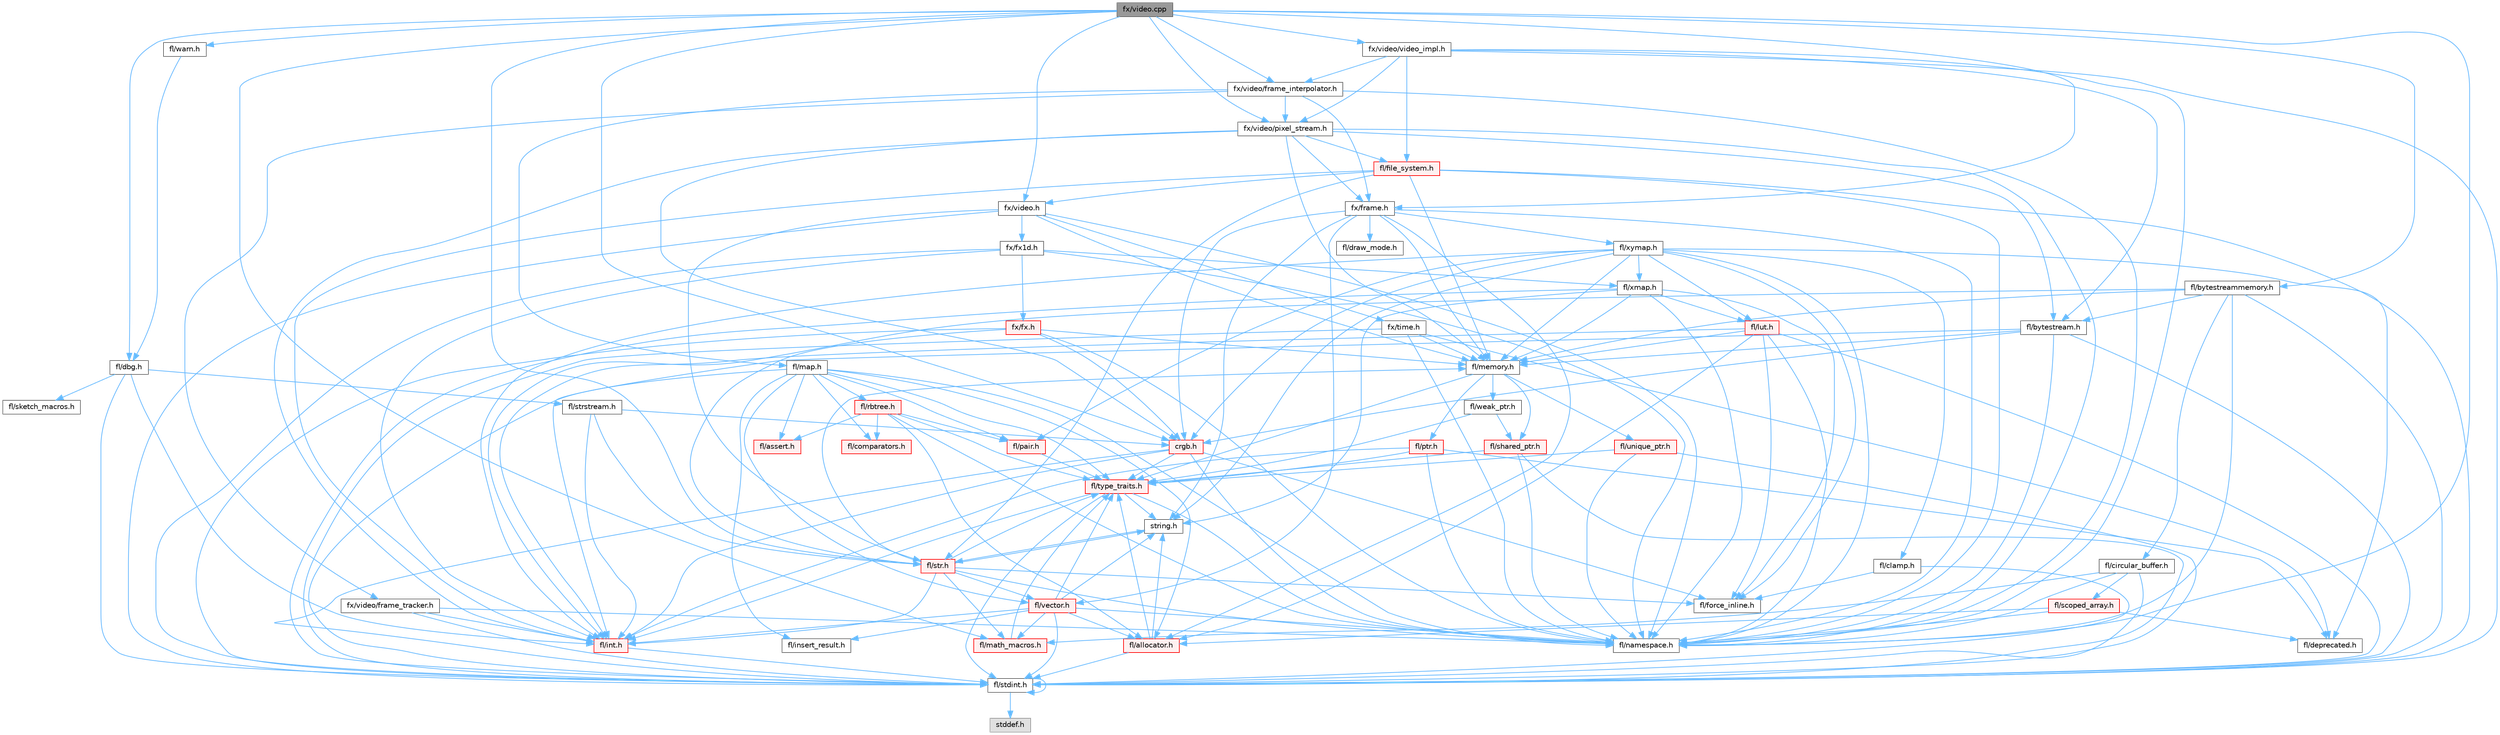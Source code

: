 digraph "fx/video.cpp"
{
 // INTERACTIVE_SVG=YES
 // LATEX_PDF_SIZE
  bgcolor="transparent";
  edge [fontname=Helvetica,fontsize=10,labelfontname=Helvetica,labelfontsize=10];
  node [fontname=Helvetica,fontsize=10,shape=box,height=0.2,width=0.4];
  Node1 [id="Node000001",label="fx/video.cpp",height=0.2,width=0.4,color="gray40", fillcolor="grey60", style="filled", fontcolor="black",tooltip=" "];
  Node1 -> Node2 [id="edge1_Node000001_Node000002",color="steelblue1",style="solid",tooltip=" "];
  Node2 [id="Node000002",label="fx/video.h",height=0.2,width=0.4,color="grey40", fillcolor="white", style="filled",URL="$dd/d78/video_8h.html",tooltip=" "];
  Node2 -> Node3 [id="edge2_Node000002_Node000003",color="steelblue1",style="solid",tooltip=" "];
  Node3 [id="Node000003",label="fl/stdint.h",height=0.2,width=0.4,color="grey40", fillcolor="white", style="filled",URL="$df/dd8/stdint_8h.html",tooltip=" "];
  Node3 -> Node4 [id="edge3_Node000003_Node000004",color="steelblue1",style="solid",tooltip=" "];
  Node4 [id="Node000004",label="stddef.h",height=0.2,width=0.4,color="grey60", fillcolor="#E0E0E0", style="filled",tooltip=" "];
  Node3 -> Node3 [id="edge4_Node000003_Node000003",color="steelblue1",style="solid",tooltip=" "];
  Node2 -> Node5 [id="edge5_Node000002_Node000005",color="steelblue1",style="solid",tooltip=" "];
  Node5 [id="Node000005",label="fl/namespace.h",height=0.2,width=0.4,color="grey40", fillcolor="white", style="filled",URL="$df/d2a/namespace_8h.html",tooltip="Implements the FastLED namespace macros."];
  Node2 -> Node6 [id="edge6_Node000002_Node000006",color="steelblue1",style="solid",tooltip=" "];
  Node6 [id="Node000006",label="fl/memory.h",height=0.2,width=0.4,color="grey40", fillcolor="white", style="filled",URL="$dc/d18/memory_8h.html",tooltip=" "];
  Node6 -> Node7 [id="edge7_Node000006_Node000007",color="steelblue1",style="solid",tooltip=" "];
  Node7 [id="Node000007",label="fl/ptr.h",height=0.2,width=0.4,color="red", fillcolor="#FFF0F0", style="filled",URL="$dd/d98/ptr_8h.html",tooltip=" "];
  Node7 -> Node5 [id="edge8_Node000007_Node000005",color="steelblue1",style="solid",tooltip=" "];
  Node7 -> Node10 [id="edge9_Node000007_Node000010",color="steelblue1",style="solid",tooltip=" "];
  Node10 [id="Node000010",label="fl/type_traits.h",height=0.2,width=0.4,color="red", fillcolor="#FFF0F0", style="filled",URL="$df/d63/type__traits_8h.html",tooltip=" "];
  Node10 -> Node11 [id="edge10_Node000010_Node000011",color="steelblue1",style="solid",tooltip=" "];
  Node11 [id="Node000011",label="string.h",height=0.2,width=0.4,color="grey40", fillcolor="white", style="filled",URL="$da/d66/string_8h.html",tooltip=" "];
  Node11 -> Node12 [id="edge11_Node000011_Node000012",color="steelblue1",style="solid",tooltip=" "];
  Node12 [id="Node000012",label="fl/str.h",height=0.2,width=0.4,color="red", fillcolor="#FFF0F0", style="filled",URL="$d1/d93/str_8h.html",tooltip=" "];
  Node12 -> Node13 [id="edge12_Node000012_Node000013",color="steelblue1",style="solid",tooltip=" "];
  Node13 [id="Node000013",label="fl/int.h",height=0.2,width=0.4,color="red", fillcolor="#FFF0F0", style="filled",URL="$d3/d7e/int_8h.html",tooltip=" "];
  Node13 -> Node3 [id="edge13_Node000013_Node000003",color="steelblue1",style="solid",tooltip=" "];
  Node12 -> Node11 [id="edge14_Node000012_Node000011",color="steelblue1",style="solid",tooltip=" "];
  Node12 -> Node20 [id="edge15_Node000012_Node000020",color="steelblue1",style="solid",tooltip=" "];
  Node20 [id="Node000020",label="fl/math_macros.h",height=0.2,width=0.4,color="red", fillcolor="#FFF0F0", style="filled",URL="$d8/db8/math__macros_8h.html",tooltip=" "];
  Node20 -> Node10 [id="edge16_Node000020_Node000010",color="steelblue1",style="solid",tooltip=" "];
  Node12 -> Node5 [id="edge17_Node000012_Node000005",color="steelblue1",style="solid",tooltip=" "];
  Node12 -> Node6 [id="edge18_Node000012_Node000006",color="steelblue1",style="solid",tooltip=" "];
  Node12 -> Node10 [id="edge19_Node000012_Node000010",color="steelblue1",style="solid",tooltip=" "];
  Node12 -> Node27 [id="edge20_Node000012_Node000027",color="steelblue1",style="solid",tooltip=" "];
  Node27 [id="Node000027",label="fl/vector.h",height=0.2,width=0.4,color="red", fillcolor="#FFF0F0", style="filled",URL="$d6/d68/vector_8h.html",tooltip=" "];
  Node27 -> Node3 [id="edge21_Node000027_Node000003",color="steelblue1",style="solid",tooltip=" "];
  Node27 -> Node13 [id="edge22_Node000027_Node000013",color="steelblue1",style="solid",tooltip=" "];
  Node27 -> Node11 [id="edge23_Node000027_Node000011",color="steelblue1",style="solid",tooltip=" "];
  Node27 -> Node32 [id="edge24_Node000027_Node000032",color="steelblue1",style="solid",tooltip=" "];
  Node32 [id="Node000032",label="fl/insert_result.h",height=0.2,width=0.4,color="grey40", fillcolor="white", style="filled",URL="$d1/d22/insert__result_8h.html",tooltip=" "];
  Node27 -> Node20 [id="edge25_Node000027_Node000020",color="steelblue1",style="solid",tooltip=" "];
  Node27 -> Node5 [id="edge26_Node000027_Node000005",color="steelblue1",style="solid",tooltip=" "];
  Node27 -> Node34 [id="edge27_Node000027_Node000034",color="steelblue1",style="solid",tooltip=" "];
  Node34 [id="Node000034",label="fl/allocator.h",height=0.2,width=0.4,color="red", fillcolor="#FFF0F0", style="filled",URL="$da/da9/allocator_8h.html",tooltip=" "];
  Node34 -> Node11 [id="edge28_Node000034_Node000011",color="steelblue1",style="solid",tooltip=" "];
  Node34 -> Node10 [id="edge29_Node000034_Node000010",color="steelblue1",style="solid",tooltip=" "];
  Node34 -> Node3 [id="edge30_Node000034_Node000003",color="steelblue1",style="solid",tooltip=" "];
  Node27 -> Node10 [id="edge31_Node000027_Node000010",color="steelblue1",style="solid",tooltip=" "];
  Node12 -> Node18 [id="edge32_Node000012_Node000018",color="steelblue1",style="solid",tooltip=" "];
  Node18 [id="Node000018",label="fl/force_inline.h",height=0.2,width=0.4,color="grey40", fillcolor="white", style="filled",URL="$d4/d64/force__inline_8h.html",tooltip=" "];
  Node10 -> Node3 [id="edge33_Node000010_Node000003",color="steelblue1",style="solid",tooltip=" "];
  Node10 -> Node5 [id="edge34_Node000010_Node000005",color="steelblue1",style="solid",tooltip=" "];
  Node10 -> Node13 [id="edge35_Node000010_Node000013",color="steelblue1",style="solid",tooltip=" "];
  Node7 -> Node13 [id="edge36_Node000007_Node000013",color="steelblue1",style="solid",tooltip=" "];
  Node7 -> Node44 [id="edge37_Node000007_Node000044",color="steelblue1",style="solid",tooltip=" "];
  Node44 [id="Node000044",label="fl/deprecated.h",height=0.2,width=0.4,color="grey40", fillcolor="white", style="filled",URL="$d4/dce/deprecated_8h.html",tooltip=" "];
  Node6 -> Node47 [id="edge38_Node000006_Node000047",color="steelblue1",style="solid",tooltip=" "];
  Node47 [id="Node000047",label="fl/shared_ptr.h",height=0.2,width=0.4,color="red", fillcolor="#FFF0F0", style="filled",URL="$df/d6a/shared__ptr_8h.html",tooltip=" "];
  Node47 -> Node5 [id="edge39_Node000047_Node000005",color="steelblue1",style="solid",tooltip=" "];
  Node47 -> Node10 [id="edge40_Node000047_Node000010",color="steelblue1",style="solid",tooltip=" "];
  Node47 -> Node3 [id="edge41_Node000047_Node000003",color="steelblue1",style="solid",tooltip=" "];
  Node6 -> Node50 [id="edge42_Node000006_Node000050",color="steelblue1",style="solid",tooltip=" "];
  Node50 [id="Node000050",label="fl/weak_ptr.h",height=0.2,width=0.4,color="grey40", fillcolor="white", style="filled",URL="$dc/db4/weak__ptr_8h.html",tooltip=" "];
  Node50 -> Node47 [id="edge43_Node000050_Node000047",color="steelblue1",style="solid",tooltip=" "];
  Node50 -> Node10 [id="edge44_Node000050_Node000010",color="steelblue1",style="solid",tooltip=" "];
  Node6 -> Node9 [id="edge45_Node000006_Node000009",color="steelblue1",style="solid",tooltip=" "];
  Node9 [id="Node000009",label="fl/unique_ptr.h",height=0.2,width=0.4,color="red", fillcolor="#FFF0F0", style="filled",URL="$da/d4b/unique__ptr_8h.html",tooltip=" "];
  Node9 -> Node5 [id="edge46_Node000009_Node000005",color="steelblue1",style="solid",tooltip=" "];
  Node9 -> Node10 [id="edge47_Node000009_Node000010",color="steelblue1",style="solid",tooltip=" "];
  Node9 -> Node3 [id="edge48_Node000009_Node000003",color="steelblue1",style="solid",tooltip=" "];
  Node6 -> Node10 [id="edge49_Node000006_Node000010",color="steelblue1",style="solid",tooltip=" "];
  Node2 -> Node12 [id="edge50_Node000002_Node000012",color="steelblue1",style="solid",tooltip=" "];
  Node2 -> Node51 [id="edge51_Node000002_Node000051",color="steelblue1",style="solid",tooltip=" "];
  Node51 [id="Node000051",label="fx/fx1d.h",height=0.2,width=0.4,color="grey40", fillcolor="white", style="filled",URL="$da/d81/fx1d_8h.html",tooltip=" "];
  Node51 -> Node3 [id="edge52_Node000051_Node000003",color="steelblue1",style="solid",tooltip=" "];
  Node51 -> Node13 [id="edge53_Node000051_Node000013",color="steelblue1",style="solid",tooltip=" "];
  Node51 -> Node5 [id="edge54_Node000051_Node000005",color="steelblue1",style="solid",tooltip=" "];
  Node51 -> Node52 [id="edge55_Node000051_Node000052",color="steelblue1",style="solid",tooltip=" "];
  Node52 [id="Node000052",label="fl/xmap.h",height=0.2,width=0.4,color="grey40", fillcolor="white", style="filled",URL="$dd/dcc/xmap_8h.html",tooltip=" "];
  Node52 -> Node3 [id="edge56_Node000052_Node000003",color="steelblue1",style="solid",tooltip=" "];
  Node52 -> Node11 [id="edge57_Node000052_Node000011",color="steelblue1",style="solid",tooltip=" "];
  Node52 -> Node18 [id="edge58_Node000052_Node000018",color="steelblue1",style="solid",tooltip=" "];
  Node52 -> Node53 [id="edge59_Node000052_Node000053",color="steelblue1",style="solid",tooltip=" "];
  Node53 [id="Node000053",label="fl/lut.h",height=0.2,width=0.4,color="red", fillcolor="#FFF0F0", style="filled",URL="$db/d54/lut_8h.html",tooltip=" "];
  Node53 -> Node34 [id="edge60_Node000053_Node000034",color="steelblue1",style="solid",tooltip=" "];
  Node53 -> Node18 [id="edge61_Node000053_Node000018",color="steelblue1",style="solid",tooltip=" "];
  Node53 -> Node6 [id="edge62_Node000053_Node000006",color="steelblue1",style="solid",tooltip=" "];
  Node53 -> Node3 [id="edge63_Node000053_Node000003",color="steelblue1",style="solid",tooltip=" "];
  Node53 -> Node13 [id="edge64_Node000053_Node000013",color="steelblue1",style="solid",tooltip=" "];
  Node53 -> Node5 [id="edge65_Node000053_Node000005",color="steelblue1",style="solid",tooltip=" "];
  Node52 -> Node6 [id="edge66_Node000052_Node000006",color="steelblue1",style="solid",tooltip=" "];
  Node52 -> Node5 [id="edge67_Node000052_Node000005",color="steelblue1",style="solid",tooltip=" "];
  Node51 -> Node54 [id="edge68_Node000051_Node000054",color="steelblue1",style="solid",tooltip=" "];
  Node54 [id="Node000054",label="fx/fx.h",height=0.2,width=0.4,color="red", fillcolor="#FFF0F0", style="filled",URL="$d2/d0c/fx_8h.html",tooltip=" "];
  Node54 -> Node3 [id="edge69_Node000054_Node000003",color="steelblue1",style="solid",tooltip=" "];
  Node54 -> Node55 [id="edge70_Node000054_Node000055",color="steelblue1",style="solid",tooltip=" "];
  Node55 [id="Node000055",label="crgb.h",height=0.2,width=0.4,color="red", fillcolor="#FFF0F0", style="filled",URL="$db/dd1/crgb_8h.html",tooltip="Defines the red, green, and blue (RGB) pixel struct."];
  Node55 -> Node3 [id="edge71_Node000055_Node000003",color="steelblue1",style="solid",tooltip=" "];
  Node55 -> Node13 [id="edge72_Node000055_Node000013",color="steelblue1",style="solid",tooltip=" "];
  Node55 -> Node5 [id="edge73_Node000055_Node000005",color="steelblue1",style="solid",tooltip=" "];
  Node55 -> Node18 [id="edge74_Node000055_Node000018",color="steelblue1",style="solid",tooltip=" "];
  Node55 -> Node10 [id="edge75_Node000055_Node000010",color="steelblue1",style="solid",tooltip=" "];
  Node54 -> Node5 [id="edge76_Node000054_Node000005",color="steelblue1",style="solid",tooltip=" "];
  Node54 -> Node6 [id="edge77_Node000054_Node000006",color="steelblue1",style="solid",tooltip=" "];
  Node54 -> Node12 [id="edge78_Node000054_Node000012",color="steelblue1",style="solid",tooltip=" "];
  Node2 -> Node65 [id="edge79_Node000002_Node000065",color="steelblue1",style="solid",tooltip=" "];
  Node65 [id="Node000065",label="fx/time.h",height=0.2,width=0.4,color="grey40", fillcolor="white", style="filled",URL="$da/da2/fx_2time_8h.html",tooltip=" "];
  Node65 -> Node3 [id="edge80_Node000065_Node000003",color="steelblue1",style="solid",tooltip=" "];
  Node65 -> Node44 [id="edge81_Node000065_Node000044",color="steelblue1",style="solid",tooltip=" "];
  Node65 -> Node5 [id="edge82_Node000065_Node000005",color="steelblue1",style="solid",tooltip=" "];
  Node65 -> Node6 [id="edge83_Node000065_Node000006",color="steelblue1",style="solid",tooltip=" "];
  Node1 -> Node55 [id="edge84_Node000001_Node000055",color="steelblue1",style="solid",tooltip=" "];
  Node1 -> Node66 [id="edge85_Node000001_Node000066",color="steelblue1",style="solid",tooltip=" "];
  Node66 [id="Node000066",label="fl/bytestreammemory.h",height=0.2,width=0.4,color="grey40", fillcolor="white", style="filled",URL="$d1/d24/bytestreammemory_8h.html",tooltip=" "];
  Node66 -> Node3 [id="edge86_Node000066_Node000003",color="steelblue1",style="solid",tooltip=" "];
  Node66 -> Node5 [id="edge87_Node000066_Node000005",color="steelblue1",style="solid",tooltip=" "];
  Node66 -> Node6 [id="edge88_Node000066_Node000006",color="steelblue1",style="solid",tooltip=" "];
  Node66 -> Node67 [id="edge89_Node000066_Node000067",color="steelblue1",style="solid",tooltip=" "];
  Node67 [id="Node000067",label="fl/bytestream.h",height=0.2,width=0.4,color="grey40", fillcolor="white", style="filled",URL="$dd/d2b/bytestream_8h.html",tooltip=" "];
  Node67 -> Node3 [id="edge90_Node000067_Node000003",color="steelblue1",style="solid",tooltip=" "];
  Node67 -> Node5 [id="edge91_Node000067_Node000005",color="steelblue1",style="solid",tooltip=" "];
  Node67 -> Node6 [id="edge92_Node000067_Node000006",color="steelblue1",style="solid",tooltip=" "];
  Node67 -> Node13 [id="edge93_Node000067_Node000013",color="steelblue1",style="solid",tooltip=" "];
  Node67 -> Node55 [id="edge94_Node000067_Node000055",color="steelblue1",style="solid",tooltip=" "];
  Node66 -> Node68 [id="edge95_Node000066_Node000068",color="steelblue1",style="solid",tooltip=" "];
  Node68 [id="Node000068",label="fl/circular_buffer.h",height=0.2,width=0.4,color="grey40", fillcolor="white", style="filled",URL="$d9/d43/circular__buffer_8h.html",tooltip=" "];
  Node68 -> Node20 [id="edge96_Node000068_Node000020",color="steelblue1",style="solid",tooltip=" "];
  Node68 -> Node5 [id="edge97_Node000068_Node000005",color="steelblue1",style="solid",tooltip=" "];
  Node68 -> Node43 [id="edge98_Node000068_Node000043",color="steelblue1",style="solid",tooltip=" "];
  Node43 [id="Node000043",label="fl/scoped_array.h",height=0.2,width=0.4,color="red", fillcolor="#FFF0F0", style="filled",URL="$dc/d00/scoped__array_8h.html",tooltip=" "];
  Node43 -> Node34 [id="edge99_Node000043_Node000034",color="steelblue1",style="solid",tooltip=" "];
  Node43 -> Node5 [id="edge100_Node000043_Node000005",color="steelblue1",style="solid",tooltip=" "];
  Node43 -> Node44 [id="edge101_Node000043_Node000044",color="steelblue1",style="solid",tooltip=" "];
  Node68 -> Node3 [id="edge102_Node000068_Node000003",color="steelblue1",style="solid",tooltip=" "];
  Node66 -> Node13 [id="edge103_Node000066_Node000013",color="steelblue1",style="solid",tooltip=" "];
  Node1 -> Node69 [id="edge104_Node000001_Node000069",color="steelblue1",style="solid",tooltip=" "];
  Node69 [id="Node000069",label="fl/dbg.h",height=0.2,width=0.4,color="grey40", fillcolor="white", style="filled",URL="$d6/d01/dbg_8h.html",tooltip=" "];
  Node69 -> Node70 [id="edge105_Node000069_Node000070",color="steelblue1",style="solid",tooltip=" "];
  Node70 [id="Node000070",label="fl/strstream.h",height=0.2,width=0.4,color="grey40", fillcolor="white", style="filled",URL="$d8/d00/strstream_8h.html",tooltip=" "];
  Node70 -> Node13 [id="edge106_Node000070_Node000013",color="steelblue1",style="solid",tooltip=" "];
  Node70 -> Node12 [id="edge107_Node000070_Node000012",color="steelblue1",style="solid",tooltip=" "];
  Node70 -> Node55 [id="edge108_Node000070_Node000055",color="steelblue1",style="solid",tooltip=" "];
  Node69 -> Node71 [id="edge109_Node000069_Node000071",color="steelblue1",style="solid",tooltip=" "];
  Node71 [id="Node000071",label="fl/sketch_macros.h",height=0.2,width=0.4,color="grey40", fillcolor="white", style="filled",URL="$d1/dbc/sketch__macros_8h.html",tooltip=" "];
  Node69 -> Node13 [id="edge110_Node000069_Node000013",color="steelblue1",style="solid",tooltip=" "];
  Node69 -> Node3 [id="edge111_Node000069_Node000003",color="steelblue1",style="solid",tooltip=" "];
  Node1 -> Node20 [id="edge112_Node000001_Node000020",color="steelblue1",style="solid",tooltip=" "];
  Node1 -> Node12 [id="edge113_Node000001_Node000012",color="steelblue1",style="solid",tooltip=" "];
  Node1 -> Node72 [id="edge114_Node000001_Node000072",color="steelblue1",style="solid",tooltip=" "];
  Node72 [id="Node000072",label="fl/warn.h",height=0.2,width=0.4,color="grey40", fillcolor="white", style="filled",URL="$de/d77/warn_8h.html",tooltip=" "];
  Node72 -> Node69 [id="edge115_Node000072_Node000069",color="steelblue1",style="solid",tooltip=" "];
  Node1 -> Node73 [id="edge116_Node000001_Node000073",color="steelblue1",style="solid",tooltip=" "];
  Node73 [id="Node000073",label="fx/frame.h",height=0.2,width=0.4,color="grey40", fillcolor="white", style="filled",URL="$df/d7d/frame_8h.html",tooltip=" "];
  Node73 -> Node11 [id="edge117_Node000073_Node000011",color="steelblue1",style="solid",tooltip=" "];
  Node73 -> Node55 [id="edge118_Node000073_Node000055",color="steelblue1",style="solid",tooltip=" "];
  Node73 -> Node5 [id="edge119_Node000073_Node000005",color="steelblue1",style="solid",tooltip=" "];
  Node73 -> Node6 [id="edge120_Node000073_Node000006",color="steelblue1",style="solid",tooltip=" "];
  Node73 -> Node74 [id="edge121_Node000073_Node000074",color="steelblue1",style="solid",tooltip=" "];
  Node74 [id="Node000074",label="fl/xymap.h",height=0.2,width=0.4,color="grey40", fillcolor="white", style="filled",URL="$da/d61/xymap_8h.html",tooltip=" "];
  Node74 -> Node13 [id="edge122_Node000074_Node000013",color="steelblue1",style="solid",tooltip=" "];
  Node74 -> Node5 [id="edge123_Node000074_Node000005",color="steelblue1",style="solid",tooltip=" "];
  Node74 -> Node18 [id="edge124_Node000074_Node000018",color="steelblue1",style="solid",tooltip=" "];
  Node74 -> Node75 [id="edge125_Node000074_Node000075",color="steelblue1",style="solid",tooltip=" "];
  Node75 [id="Node000075",label="fl/pair.h",height=0.2,width=0.4,color="red", fillcolor="#FFF0F0", style="filled",URL="$d3/d41/pair_8h.html",tooltip=" "];
  Node75 -> Node10 [id="edge126_Node000075_Node000010",color="steelblue1",style="solid",tooltip=" "];
  Node74 -> Node11 [id="edge127_Node000074_Node000011",color="steelblue1",style="solid",tooltip=" "];
  Node74 -> Node55 [id="edge128_Node000074_Node000055",color="steelblue1",style="solid",tooltip=" "];
  Node74 -> Node17 [id="edge129_Node000074_Node000017",color="steelblue1",style="solid",tooltip=" "];
  Node17 [id="Node000017",label="fl/clamp.h",height=0.2,width=0.4,color="grey40", fillcolor="white", style="filled",URL="$d6/dd3/clamp_8h.html",tooltip=" "];
  Node17 -> Node3 [id="edge130_Node000017_Node000003",color="steelblue1",style="solid",tooltip=" "];
  Node17 -> Node18 [id="edge131_Node000017_Node000018",color="steelblue1",style="solid",tooltip=" "];
  Node74 -> Node53 [id="edge132_Node000074_Node000053",color="steelblue1",style="solid",tooltip=" "];
  Node74 -> Node6 [id="edge133_Node000074_Node000006",color="steelblue1",style="solid",tooltip=" "];
  Node74 -> Node44 [id="edge134_Node000074_Node000044",color="steelblue1",style="solid",tooltip=" "];
  Node74 -> Node52 [id="edge135_Node000074_Node000052",color="steelblue1",style="solid",tooltip=" "];
  Node73 -> Node27 [id="edge136_Node000073_Node000027",color="steelblue1",style="solid",tooltip=" "];
  Node73 -> Node34 [id="edge137_Node000073_Node000034",color="steelblue1",style="solid",tooltip=" "];
  Node73 -> Node76 [id="edge138_Node000073_Node000076",color="steelblue1",style="solid",tooltip=" "];
  Node76 [id="Node000076",label="fl/draw_mode.h",height=0.2,width=0.4,color="grey40", fillcolor="white", style="filled",URL="$d9/d35/draw__mode_8h.html",tooltip=" "];
  Node1 -> Node77 [id="edge139_Node000001_Node000077",color="steelblue1",style="solid",tooltip=" "];
  Node77 [id="Node000077",label="fx/video/frame_interpolator.h",height=0.2,width=0.4,color="grey40", fillcolor="white", style="filled",URL="$d3/dda/frame__interpolator_8h.html",tooltip=" "];
  Node77 -> Node78 [id="edge140_Node000077_Node000078",color="steelblue1",style="solid",tooltip=" "];
  Node78 [id="Node000078",label="fl/map.h",height=0.2,width=0.4,color="grey40", fillcolor="white", style="filled",URL="$dc/db7/map_8h.html",tooltip=" "];
  Node78 -> Node3 [id="edge141_Node000078_Node000003",color="steelblue1",style="solid",tooltip=" "];
  Node78 -> Node79 [id="edge142_Node000078_Node000079",color="steelblue1",style="solid",tooltip=" "];
  Node79 [id="Node000079",label="fl/assert.h",height=0.2,width=0.4,color="red", fillcolor="#FFF0F0", style="filled",URL="$dc/da7/assert_8h.html",tooltip=" "];
  Node78 -> Node81 [id="edge143_Node000078_Node000081",color="steelblue1",style="solid",tooltip=" "];
  Node81 [id="Node000081",label="fl/comparators.h",height=0.2,width=0.4,color="red", fillcolor="#FFF0F0", style="filled",URL="$dc/d7e/comparators_8h.html",tooltip=" "];
  Node78 -> Node32 [id="edge144_Node000078_Node000032",color="steelblue1",style="solid",tooltip=" "];
  Node78 -> Node5 [id="edge145_Node000078_Node000005",color="steelblue1",style="solid",tooltip=" "];
  Node78 -> Node75 [id="edge146_Node000078_Node000075",color="steelblue1",style="solid",tooltip=" "];
  Node78 -> Node10 [id="edge147_Node000078_Node000010",color="steelblue1",style="solid",tooltip=" "];
  Node78 -> Node27 [id="edge148_Node000078_Node000027",color="steelblue1",style="solid",tooltip=" "];
  Node78 -> Node82 [id="edge149_Node000078_Node000082",color="steelblue1",style="solid",tooltip=" "];
  Node82 [id="Node000082",label="fl/rbtree.h",height=0.2,width=0.4,color="red", fillcolor="#FFF0F0", style="filled",URL="$d5/ddf/rbtree_8h.html",tooltip=" "];
  Node82 -> Node79 [id="edge150_Node000082_Node000079",color="steelblue1",style="solid",tooltip=" "];
  Node82 -> Node81 [id="edge151_Node000082_Node000081",color="steelblue1",style="solid",tooltip=" "];
  Node82 -> Node5 [id="edge152_Node000082_Node000005",color="steelblue1",style="solid",tooltip=" "];
  Node82 -> Node75 [id="edge153_Node000082_Node000075",color="steelblue1",style="solid",tooltip=" "];
  Node82 -> Node10 [id="edge154_Node000082_Node000010",color="steelblue1",style="solid",tooltip=" "];
  Node82 -> Node34 [id="edge155_Node000082_Node000034",color="steelblue1",style="solid",tooltip=" "];
  Node78 -> Node34 [id="edge156_Node000078_Node000034",color="steelblue1",style="solid",tooltip=" "];
  Node77 -> Node5 [id="edge157_Node000077_Node000005",color="steelblue1",style="solid",tooltip=" "];
  Node77 -> Node73 [id="edge158_Node000077_Node000073",color="steelblue1",style="solid",tooltip=" "];
  Node77 -> Node87 [id="edge159_Node000077_Node000087",color="steelblue1",style="solid",tooltip=" "];
  Node87 [id="Node000087",label="fx/video/frame_tracker.h",height=0.2,width=0.4,color="grey40", fillcolor="white", style="filled",URL="$d2/df7/frame__tracker_8h.html",tooltip=" "];
  Node87 -> Node3 [id="edge160_Node000087_Node000003",color="steelblue1",style="solid",tooltip=" "];
  Node87 -> Node5 [id="edge161_Node000087_Node000005",color="steelblue1",style="solid",tooltip=" "];
  Node87 -> Node13 [id="edge162_Node000087_Node000013",color="steelblue1",style="solid",tooltip=" "];
  Node77 -> Node88 [id="edge163_Node000077_Node000088",color="steelblue1",style="solid",tooltip=" "];
  Node88 [id="Node000088",label="fx/video/pixel_stream.h",height=0.2,width=0.4,color="grey40", fillcolor="white", style="filled",URL="$d3/dfa/pixel__stream_8h.html",tooltip=" "];
  Node88 -> Node55 [id="edge164_Node000088_Node000055",color="steelblue1",style="solid",tooltip=" "];
  Node88 -> Node67 [id="edge165_Node000088_Node000067",color="steelblue1",style="solid",tooltip=" "];
  Node88 -> Node89 [id="edge166_Node000088_Node000089",color="steelblue1",style="solid",tooltip=" "];
  Node89 [id="Node000089",label="fl/file_system.h",height=0.2,width=0.4,color="red", fillcolor="#FFF0F0", style="filled",URL="$d6/d8d/file__system_8h.html",tooltip=" "];
  Node89 -> Node3 [id="edge167_Node000089_Node000003",color="steelblue1",style="solid",tooltip=" "];
  Node89 -> Node13 [id="edge168_Node000089_Node000013",color="steelblue1",style="solid",tooltip=" "];
  Node89 -> Node5 [id="edge169_Node000089_Node000005",color="steelblue1",style="solid",tooltip=" "];
  Node89 -> Node6 [id="edge170_Node000089_Node000006",color="steelblue1",style="solid",tooltip=" "];
  Node89 -> Node12 [id="edge171_Node000089_Node000012",color="steelblue1",style="solid",tooltip=" "];
  Node89 -> Node2 [id="edge172_Node000089_Node000002",color="steelblue1",style="solid",tooltip=" "];
  Node88 -> Node5 [id="edge173_Node000088_Node000005",color="steelblue1",style="solid",tooltip=" "];
  Node88 -> Node6 [id="edge174_Node000088_Node000006",color="steelblue1",style="solid",tooltip=" "];
  Node88 -> Node73 [id="edge175_Node000088_Node000073",color="steelblue1",style="solid",tooltip=" "];
  Node88 -> Node13 [id="edge176_Node000088_Node000013",color="steelblue1",style="solid",tooltip=" "];
  Node1 -> Node88 [id="edge177_Node000001_Node000088",color="steelblue1",style="solid",tooltip=" "];
  Node1 -> Node96 [id="edge178_Node000001_Node000096",color="steelblue1",style="solid",tooltip=" "];
  Node96 [id="Node000096",label="fx/video/video_impl.h",height=0.2,width=0.4,color="grey40", fillcolor="white", style="filled",URL="$d5/d82/video__impl_8h.html",tooltip=" "];
  Node96 -> Node67 [id="edge179_Node000096_Node000067",color="steelblue1",style="solid",tooltip=" "];
  Node96 -> Node89 [id="edge180_Node000096_Node000089",color="steelblue1",style="solid",tooltip=" "];
  Node96 -> Node77 [id="edge181_Node000096_Node000077",color="steelblue1",style="solid",tooltip=" "];
  Node96 -> Node88 [id="edge182_Node000096_Node000088",color="steelblue1",style="solid",tooltip=" "];
  Node96 -> Node3 [id="edge183_Node000096_Node000003",color="steelblue1",style="solid",tooltip=" "];
  Node96 -> Node5 [id="edge184_Node000096_Node000005",color="steelblue1",style="solid",tooltip=" "];
  Node1 -> Node5 [id="edge185_Node000001_Node000005",color="steelblue1",style="solid",tooltip=" "];
}
